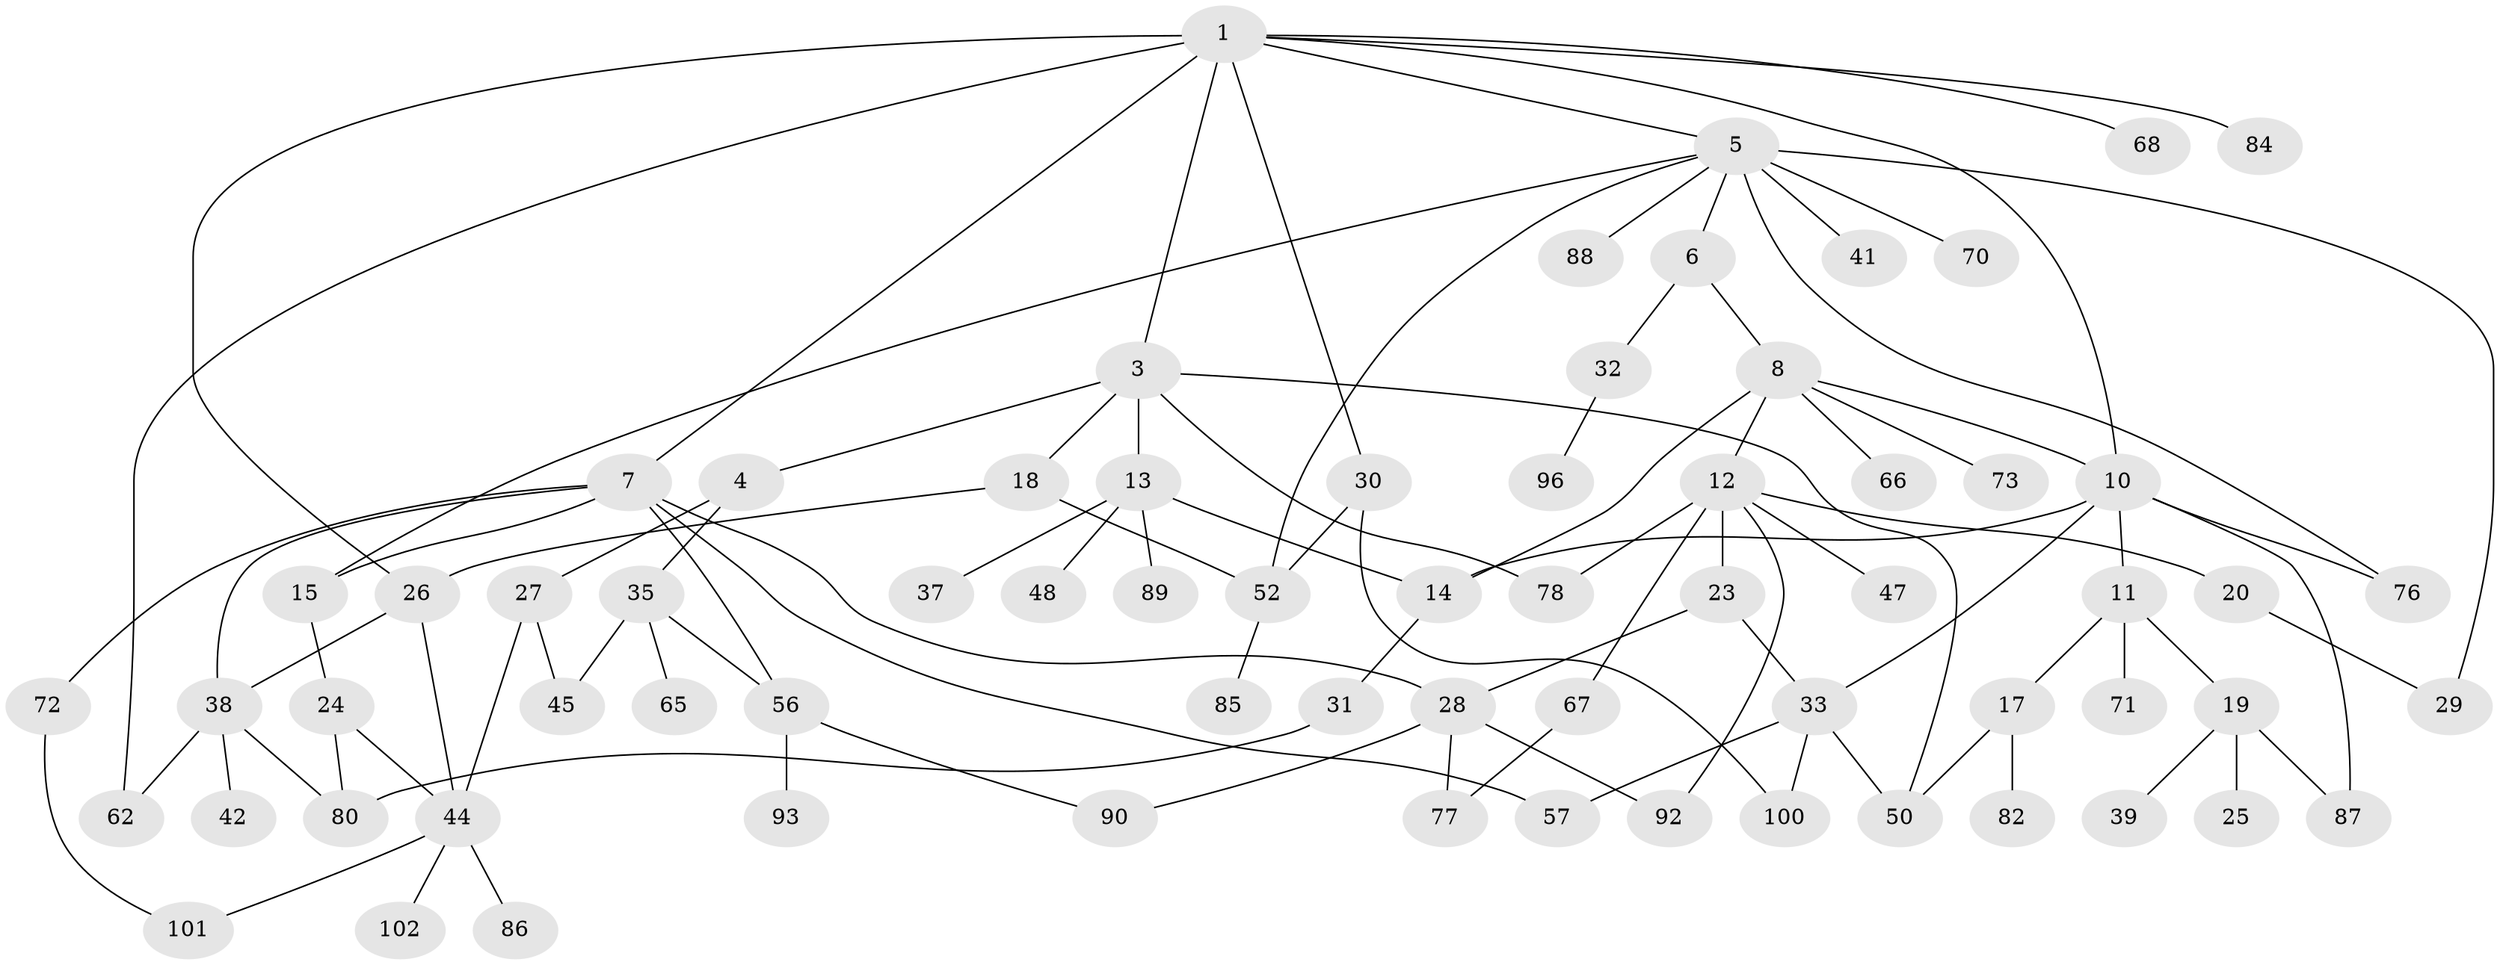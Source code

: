 // original degree distribution, {4: 0.1346153846153846, 7: 0.038461538461538464, 3: 0.15384615384615385, 5: 0.057692307692307696, 2: 0.28846153846153844, 6: 0.019230769230769232, 1: 0.3076923076923077}
// Generated by graph-tools (version 1.1) at 2025/10/02/27/25 16:10:55]
// undirected, 69 vertices, 97 edges
graph export_dot {
graph [start="1"]
  node [color=gray90,style=filled];
  1 [super="+2"];
  3 [super="+34"];
  4;
  5 [super="+9"];
  6;
  7 [super="+51"];
  8 [super="+43"];
  10 [super="+21"];
  11 [super="+16"];
  12 [super="+40"];
  13 [super="+69"];
  14 [super="+22"];
  15 [super="+75"];
  17 [super="+53"];
  18 [super="+55"];
  19 [super="+94"];
  20 [super="+58"];
  23 [super="+79"];
  24;
  25;
  26 [super="+64"];
  27;
  28 [super="+49"];
  29;
  30 [super="+63"];
  31;
  32 [super="+36"];
  33 [super="+54"];
  35 [super="+103"];
  37;
  38 [super="+59"];
  39;
  41;
  42;
  44 [super="+46"];
  45 [super="+91"];
  47;
  48 [super="+81"];
  50 [super="+60"];
  52 [super="+61"];
  56 [super="+95"];
  57 [super="+74"];
  62;
  65;
  66;
  67 [super="+83"];
  68;
  70;
  71;
  72;
  73;
  76 [super="+104"];
  77;
  78 [super="+98"];
  80 [super="+99"];
  82;
  84;
  85;
  86;
  87;
  88;
  89 [super="+97"];
  90;
  92;
  93;
  96;
  100;
  101;
  102;
  1 -- 3;
  1 -- 7;
  1 -- 62;
  1 -- 26;
  1 -- 68;
  1 -- 5;
  1 -- 84;
  1 -- 10;
  1 -- 30;
  3 -- 4;
  3 -- 13;
  3 -- 18;
  3 -- 50;
  3 -- 78;
  4 -- 27;
  4 -- 35;
  5 -- 6;
  5 -- 29;
  5 -- 41 [weight=2];
  5 -- 52;
  5 -- 70;
  5 -- 88;
  5 -- 76;
  5 -- 15;
  6 -- 8;
  6 -- 32;
  7 -- 15;
  7 -- 28;
  7 -- 56;
  7 -- 72;
  7 -- 38;
  7 -- 57;
  8 -- 12;
  8 -- 66;
  8 -- 73;
  8 -- 10;
  8 -- 14;
  10 -- 11;
  10 -- 14;
  10 -- 33;
  10 -- 87;
  10 -- 76;
  11 -- 19;
  11 -- 17;
  11 -- 71;
  12 -- 20;
  12 -- 23;
  12 -- 92;
  12 -- 67;
  12 -- 78;
  12 -- 47;
  13 -- 37;
  13 -- 48;
  13 -- 89;
  13 -- 14;
  14 -- 31;
  15 -- 24;
  17 -- 50;
  17 -- 82;
  18 -- 52;
  18 -- 26;
  19 -- 25;
  19 -- 39;
  19 -- 87;
  20 -- 29;
  23 -- 28;
  23 -- 33;
  24 -- 80;
  24 -- 44;
  26 -- 38;
  26 -- 44;
  27 -- 44;
  27 -- 45;
  28 -- 77;
  28 -- 90;
  28 -- 92;
  30 -- 100;
  30 -- 52;
  31 -- 80;
  32 -- 96;
  33 -- 57;
  33 -- 50;
  33 -- 100;
  35 -- 56;
  35 -- 65;
  35 -- 45;
  38 -- 42;
  38 -- 62;
  38 -- 80;
  44 -- 86;
  44 -- 102;
  44 -- 101;
  52 -- 85;
  56 -- 93;
  56 -- 90;
  67 -- 77;
  72 -- 101;
}
